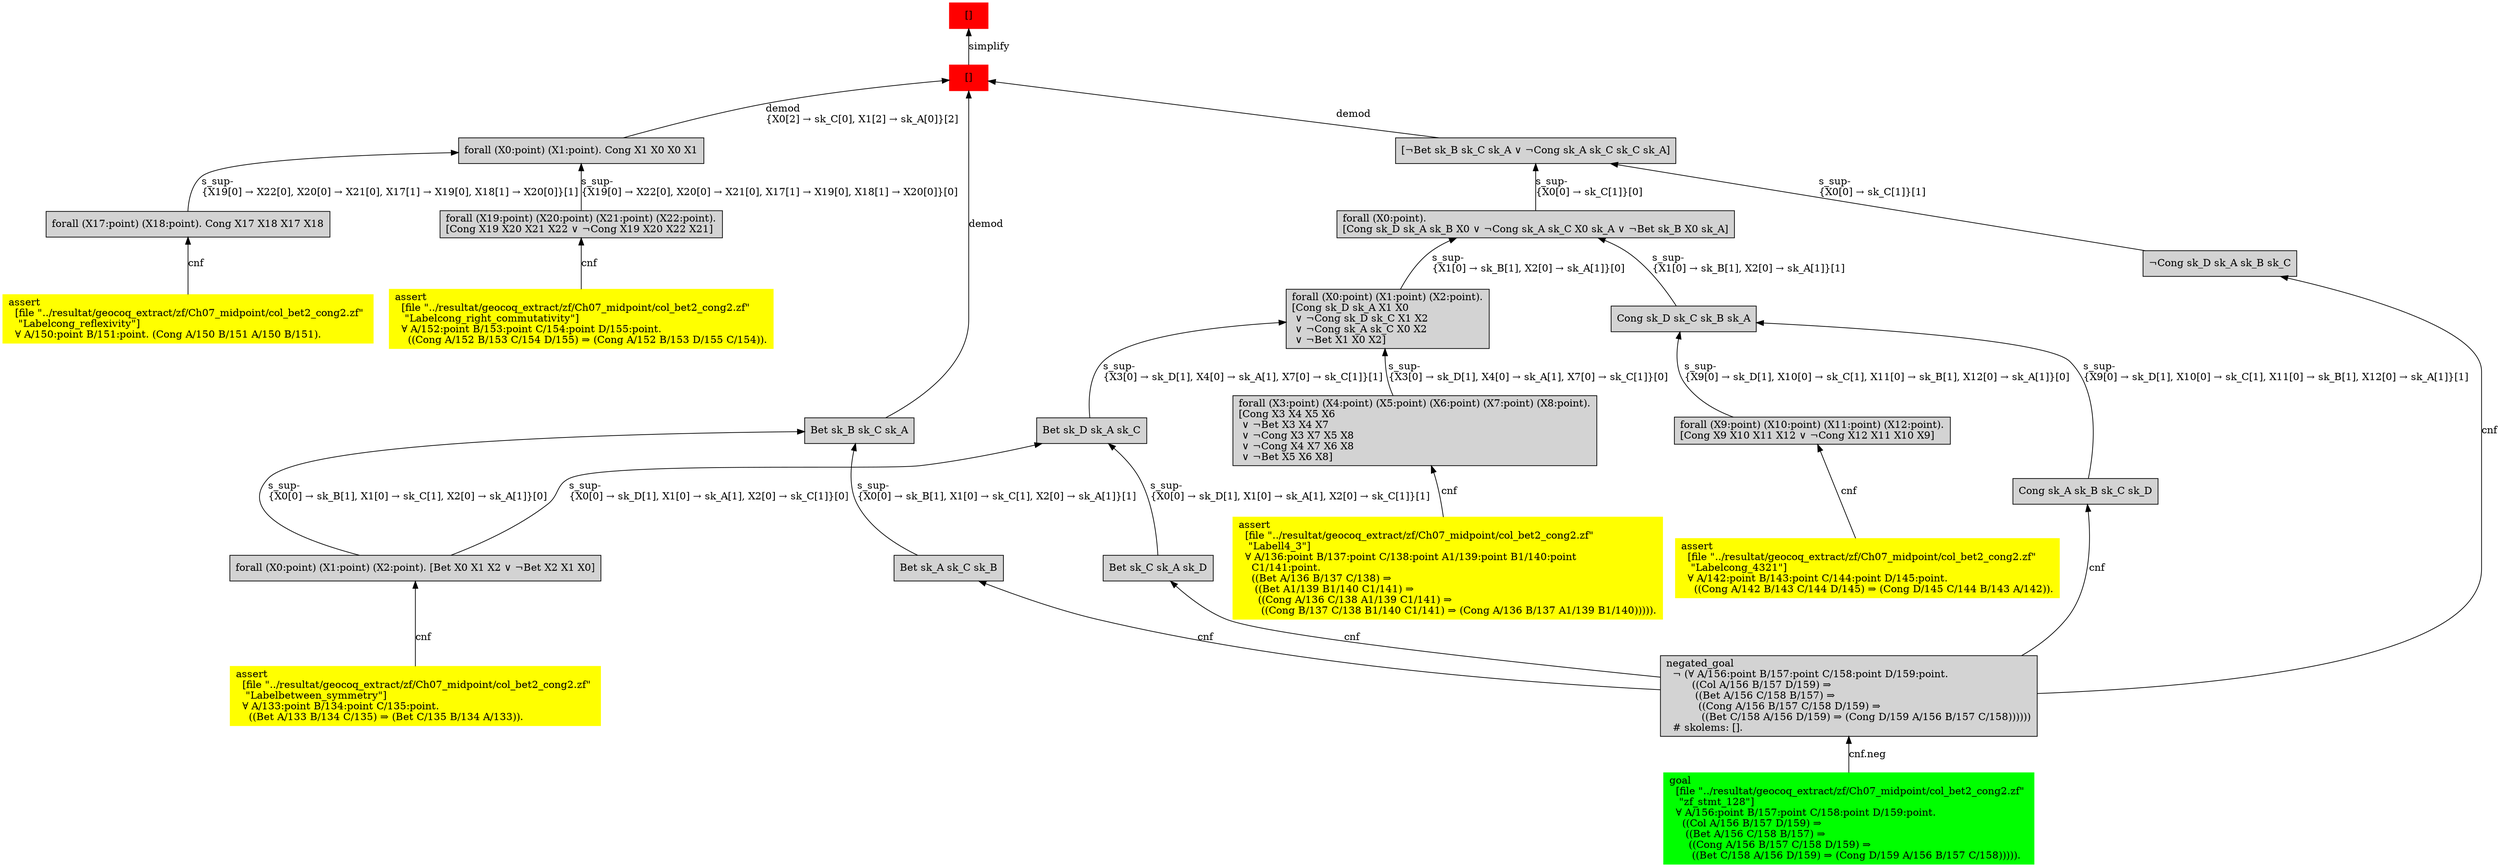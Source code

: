 digraph "unsat_graph" {
  vertex_0 [color=red, label="[]", shape=box, style=filled];
  vertex_0 -> vertex_1 [label="simplify", dir="back"];
  vertex_1 [color=red, label="[]", shape=box, style=filled];
  vertex_1 -> vertex_2 [label="demod\l\{X0[2] → sk_C[0], X1[2] → sk_A[0]\}[2]\l", dir="back"];
  vertex_2 [shape=box, label="forall (X0:point) (X1:point). Cong X1 X0 X0 X1\l", style=filled];
  vertex_2 -> vertex_3 [label="s_sup-\l\{X19[0] → X22[0], X20[0] → X21[0], X17[1] → X19[0], X18[1] → X20[0]\}[0]\l", dir="back"];
  vertex_3 [shape=box, label="forall (X19:point) (X20:point) (X21:point) (X22:point).\l[Cong X19 X20 X21 X22 ∨ ¬Cong X19 X20 X22 X21]\l", style=filled];
  vertex_3 -> vertex_4 [label="cnf", dir="back"];
  vertex_4 [color=yellow, shape=box, label="assert\l  [file \"../resultat/geocoq_extract/zf/Ch07_midpoint/col_bet2_cong2.zf\" \l   \"Labelcong_right_commutativity\"]\l  ∀ A/152:point B/153:point C/154:point D/155:point.\l    ((Cong A/152 B/153 C/154 D/155) ⇒ (Cong A/152 B/153 D/155 C/154)).\l", style=filled];
  vertex_2 -> vertex_5 [label="s_sup-\l\{X19[0] → X22[0], X20[0] → X21[0], X17[1] → X19[0], X18[1] → X20[0]\}[1]\l", dir="back"];
  vertex_5 [shape=box, label="forall (X17:point) (X18:point). Cong X17 X18 X17 X18\l", style=filled];
  vertex_5 -> vertex_6 [label="cnf", dir="back"];
  vertex_6 [color=yellow, shape=box, label="assert\l  [file \"../resultat/geocoq_extract/zf/Ch07_midpoint/col_bet2_cong2.zf\" \l   \"Labelcong_reflexivity\"]\l  ∀ A/150:point B/151:point. (Cong A/150 B/151 A/150 B/151).\l", style=filled];
  vertex_1 -> vertex_7 [label="demod", dir="back"];
  vertex_7 [shape=box, label="Bet sk_B sk_C sk_A\l", style=filled];
  vertex_7 -> vertex_8 [label="s_sup-\l\{X0[0] → sk_B[1], X1[0] → sk_C[1], X2[0] → sk_A[1]\}[0]\l", dir="back"];
  vertex_8 [shape=box, label="forall (X0:point) (X1:point) (X2:point). [Bet X0 X1 X2 ∨ ¬Bet X2 X1 X0]\l", style=filled];
  vertex_8 -> vertex_9 [label="cnf", dir="back"];
  vertex_9 [color=yellow, shape=box, label="assert\l  [file \"../resultat/geocoq_extract/zf/Ch07_midpoint/col_bet2_cong2.zf\" \l   \"Labelbetween_symmetry\"]\l  ∀ A/133:point B/134:point C/135:point.\l    ((Bet A/133 B/134 C/135) ⇒ (Bet C/135 B/134 A/133)).\l", style=filled];
  vertex_7 -> vertex_10 [label="s_sup-\l\{X0[0] → sk_B[1], X1[0] → sk_C[1], X2[0] → sk_A[1]\}[1]\l", dir="back"];
  vertex_10 [shape=box, label="Bet sk_A sk_C sk_B\l", style=filled];
  vertex_10 -> vertex_11 [label="cnf", dir="back"];
  vertex_11 [shape=box, label="negated_goal\l  ¬ (∀ A/156:point B/157:point C/158:point D/159:point.\l        ((Col A/156 B/157 D/159) ⇒\l         ((Bet A/156 C/158 B/157) ⇒\l          ((Cong A/156 B/157 C/158 D/159) ⇒\l           ((Bet C/158 A/156 D/159) ⇒ (Cong D/159 A/156 B/157 C/158))))))\l  # skolems: [].\l", style=filled];
  vertex_11 -> vertex_12 [label="cnf.neg", dir="back"];
  vertex_12 [color=green, shape=box, label="goal\l  [file \"../resultat/geocoq_extract/zf/Ch07_midpoint/col_bet2_cong2.zf\" \l   \"zf_stmt_128\"]\l  ∀ A/156:point B/157:point C/158:point D/159:point.\l    ((Col A/156 B/157 D/159) ⇒\l     ((Bet A/156 C/158 B/157) ⇒\l      ((Cong A/156 B/157 C/158 D/159) ⇒\l       ((Bet C/158 A/156 D/159) ⇒ (Cong D/159 A/156 B/157 C/158))))).\l", style=filled];
  vertex_1 -> vertex_13 [label="demod", dir="back"];
  vertex_13 [shape=box, label="[¬Bet sk_B sk_C sk_A ∨ ¬Cong sk_A sk_C sk_C sk_A]\l", style=filled];
  vertex_13 -> vertex_14 [label="s_sup-\l\{X0[0] → sk_C[1]\}[1]\l", dir="back"];
  vertex_14 [shape=box, label="¬Cong sk_D sk_A sk_B sk_C\l", style=filled];
  vertex_14 -> vertex_11 [label="cnf", dir="back"];
  vertex_13 -> vertex_15 [label="s_sup-\l\{X0[0] → sk_C[1]\}[0]\l", dir="back"];
  vertex_15 [shape=box, label="forall (X0:point).\l[Cong sk_D sk_A sk_B X0 ∨ ¬Cong sk_A sk_C X0 sk_A ∨ ¬Bet sk_B X0 sk_A]\l", style=filled];
  vertex_15 -> vertex_16 [label="s_sup-\l\{X1[0] → sk_B[1], X2[0] → sk_A[1]\}[0]\l", dir="back"];
  vertex_16 [shape=box, label="forall (X0:point) (X1:point) (X2:point).\l[Cong sk_D sk_A X1 X0\l ∨ ¬Cong sk_D sk_C X1 X2\l ∨ ¬Cong sk_A sk_C X0 X2\l ∨ ¬Bet X1 X0 X2]\l", style=filled];
  vertex_16 -> vertex_17 [label="s_sup-\l\{X3[0] → sk_D[1], X4[0] → sk_A[1], X7[0] → sk_C[1]\}[0]\l", dir="back"];
  vertex_17 [shape=box, label="forall (X3:point) (X4:point) (X5:point) (X6:point) (X7:point) (X8:point).\l[Cong X3 X4 X5 X6\l ∨ ¬Bet X3 X4 X7\l ∨ ¬Cong X3 X7 X5 X8\l ∨ ¬Cong X4 X7 X6 X8\l ∨ ¬Bet X5 X6 X8]\l", style=filled];
  vertex_17 -> vertex_18 [label="cnf", dir="back"];
  vertex_18 [color=yellow, shape=box, label="assert\l  [file \"../resultat/geocoq_extract/zf/Ch07_midpoint/col_bet2_cong2.zf\" \l   \"Labell4_3\"]\l  ∀ A/136:point B/137:point C/138:point A1/139:point B1/140:point \l    C1/141:point.\l    ((Bet A/136 B/137 C/138) ⇒\l     ((Bet A1/139 B1/140 C1/141) ⇒\l      ((Cong A/136 C/138 A1/139 C1/141) ⇒\l       ((Cong B/137 C/138 B1/140 C1/141) ⇒ (Cong A/136 B/137 A1/139 B1/140))))).\l", style=filled];
  vertex_16 -> vertex_19 [label="s_sup-\l\{X3[0] → sk_D[1], X4[0] → sk_A[1], X7[0] → sk_C[1]\}[1]\l", dir="back"];
  vertex_19 [shape=box, label="Bet sk_D sk_A sk_C\l", style=filled];
  vertex_19 -> vertex_8 [label="s_sup-\l\{X0[0] → sk_D[1], X1[0] → sk_A[1], X2[0] → sk_C[1]\}[0]\l", dir="back"];
  vertex_19 -> vertex_20 [label="s_sup-\l\{X0[0] → sk_D[1], X1[0] → sk_A[1], X2[0] → sk_C[1]\}[1]\l", dir="back"];
  vertex_20 [shape=box, label="Bet sk_C sk_A sk_D\l", style=filled];
  vertex_20 -> vertex_11 [label="cnf", dir="back"];
  vertex_15 -> vertex_21 [label="s_sup-\l\{X1[0] → sk_B[1], X2[0] → sk_A[1]\}[1]\l", dir="back"];
  vertex_21 [shape=box, label="Cong sk_D sk_C sk_B sk_A\l", style=filled];
  vertex_21 -> vertex_22 [label="s_sup-\l\{X9[0] → sk_D[1], X10[0] → sk_C[1], X11[0] → sk_B[1], X12[0] → sk_A[1]\}[0]\l", dir="back"];
  vertex_22 [shape=box, label="forall (X9:point) (X10:point) (X11:point) (X12:point).\l[Cong X9 X10 X11 X12 ∨ ¬Cong X12 X11 X10 X9]\l", style=filled];
  vertex_22 -> vertex_23 [label="cnf", dir="back"];
  vertex_23 [color=yellow, shape=box, label="assert\l  [file \"../resultat/geocoq_extract/zf/Ch07_midpoint/col_bet2_cong2.zf\" \l   \"Labelcong_4321\"]\l  ∀ A/142:point B/143:point C/144:point D/145:point.\l    ((Cong A/142 B/143 C/144 D/145) ⇒ (Cong D/145 C/144 B/143 A/142)).\l", style=filled];
  vertex_21 -> vertex_24 [label="s_sup-\l\{X9[0] → sk_D[1], X10[0] → sk_C[1], X11[0] → sk_B[1], X12[0] → sk_A[1]\}[1]\l", dir="back"];
  vertex_24 [shape=box, label="Cong sk_A sk_B sk_C sk_D\l", style=filled];
  vertex_24 -> vertex_11 [label="cnf", dir="back"];
  }


